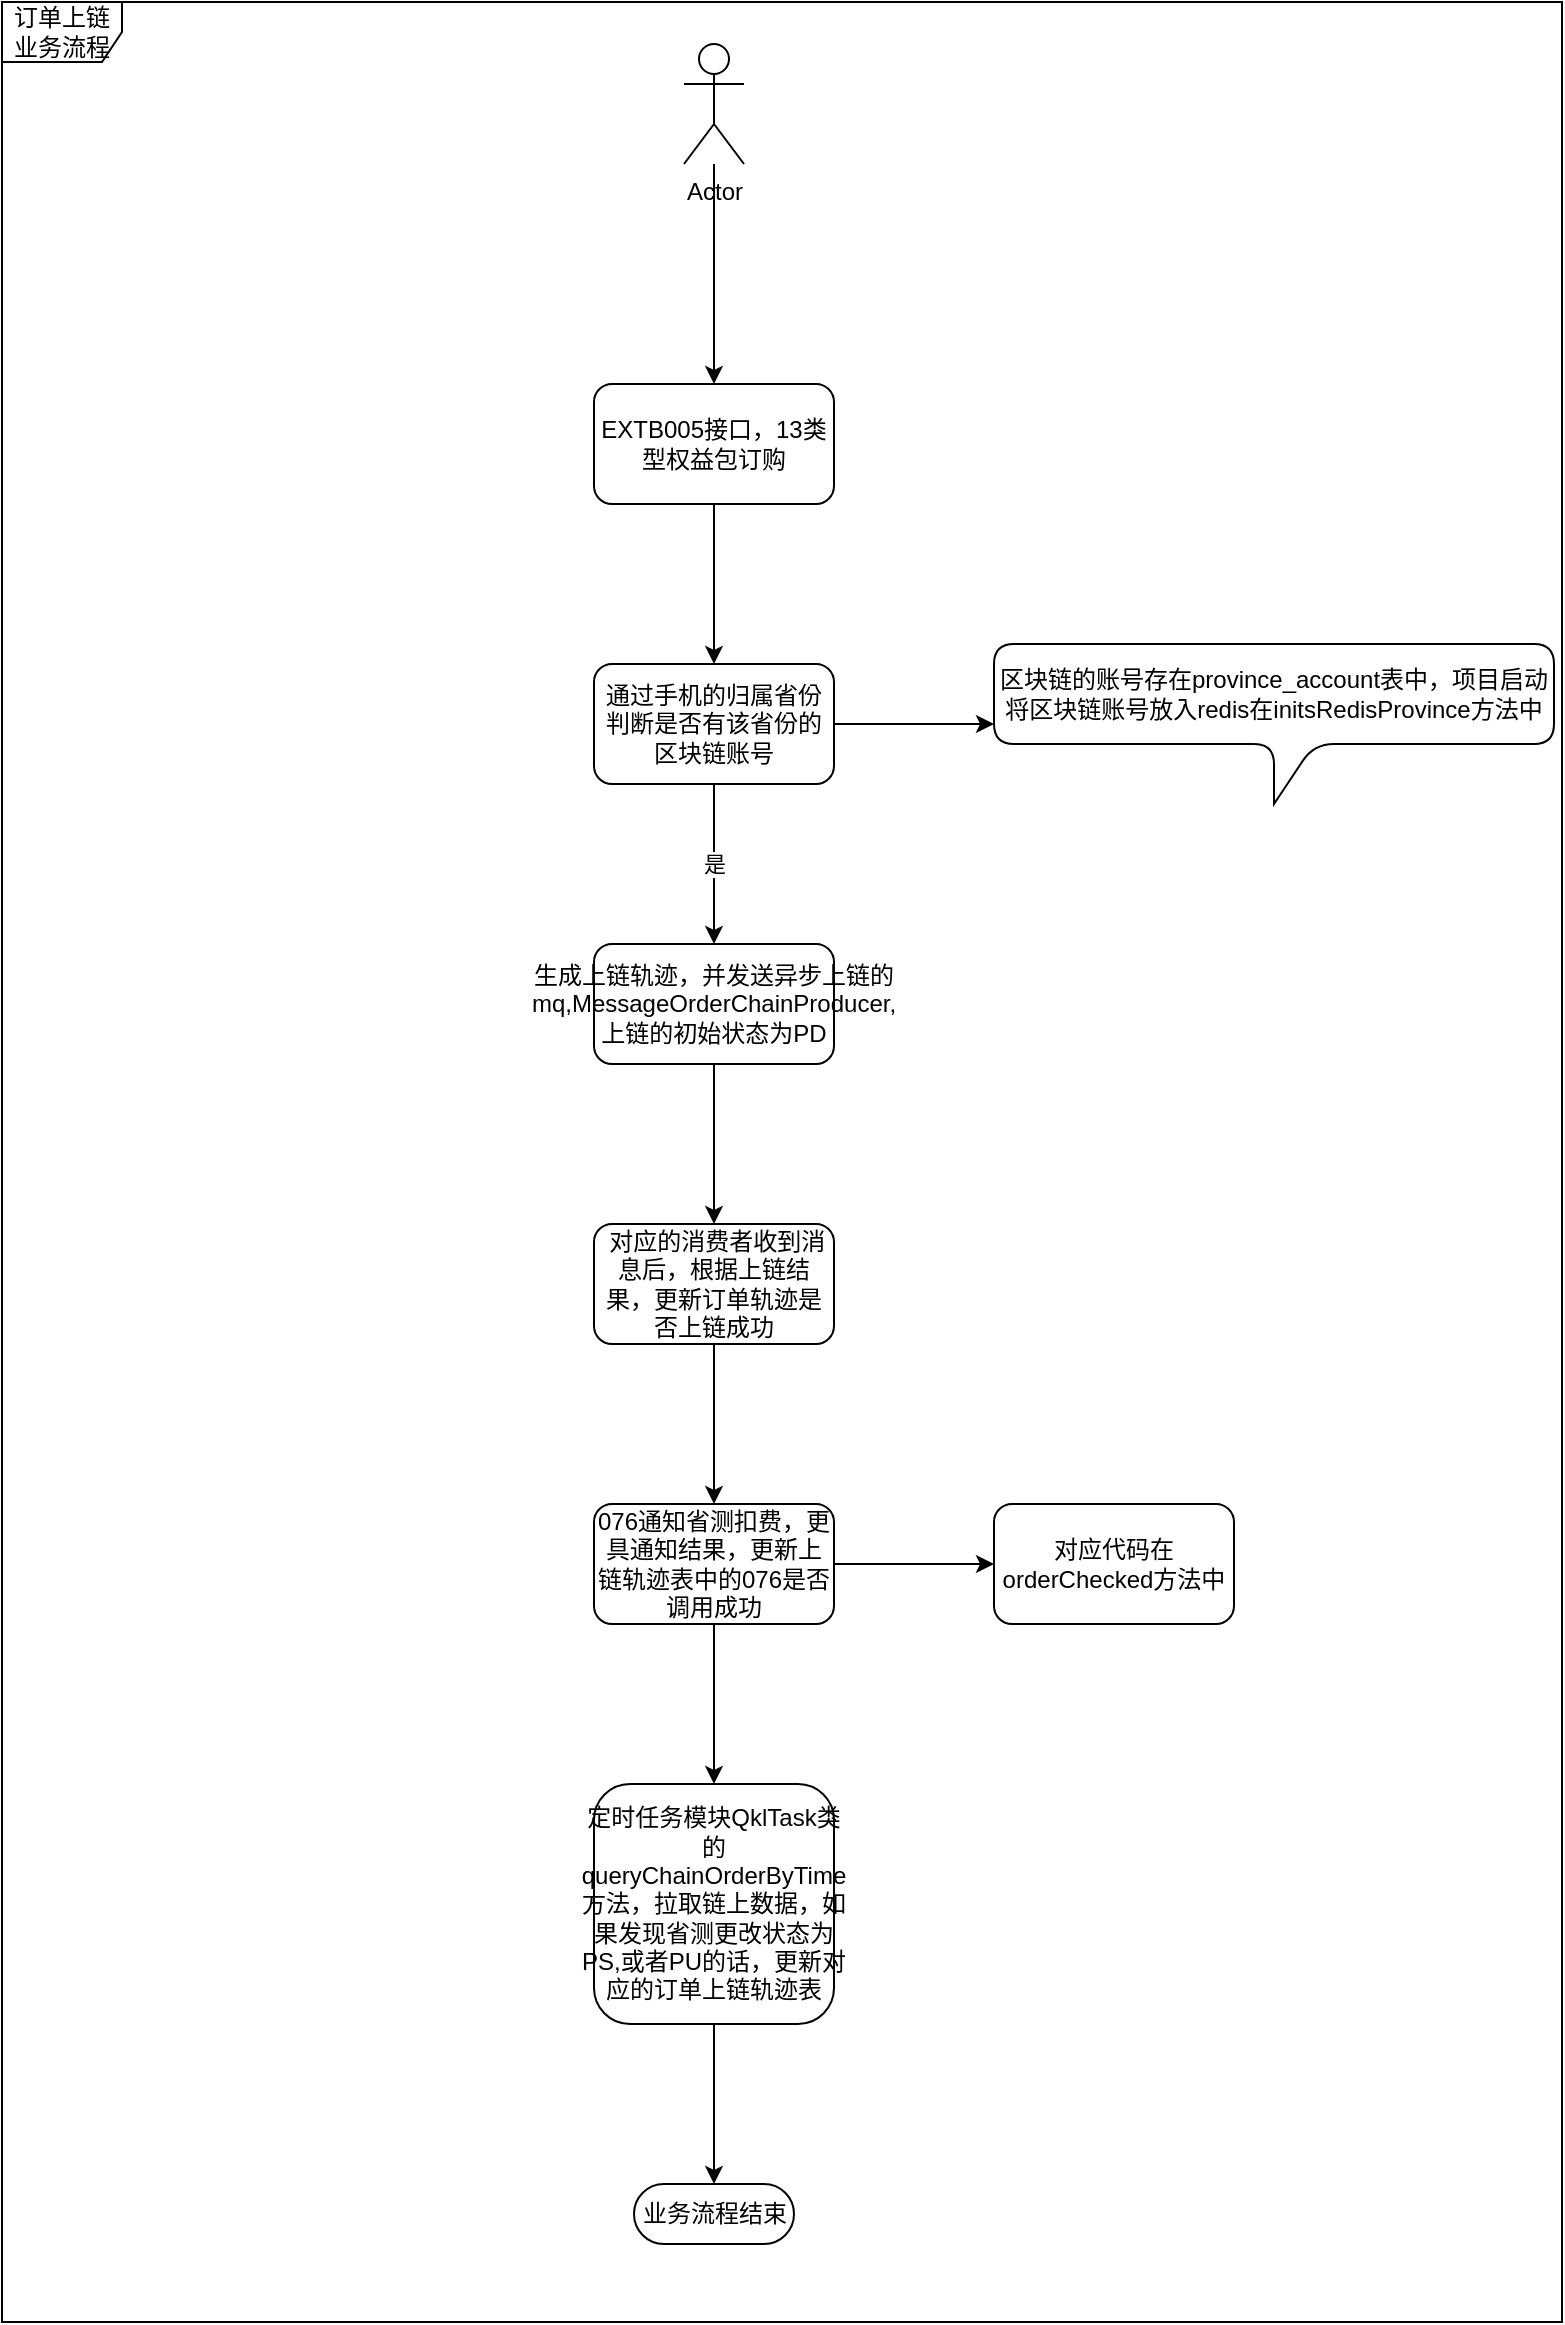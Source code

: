 <mxfile version="14.8.5" type="github">
  <diagram id="LIDO898XyXxkz2MdkQyp" name="Page-1">
    <mxGraphModel dx="1422" dy="762" grid="1" gridSize="10" guides="1" tooltips="1" connect="1" arrows="1" fold="1" page="1" pageScale="1" pageWidth="827" pageHeight="1169" math="0" shadow="0">
      <root>
        <mxCell id="0" />
        <mxCell id="1" parent="0" />
        <mxCell id="O8eED3kUHGsYUlFL-acu-30" value="订单上链业务流程" style="shape=umlFrame;whiteSpace=wrap;html=1;" vertex="1" parent="1">
          <mxGeometry x="24" y="9" width="780" height="1160" as="geometry" />
        </mxCell>
        <mxCell id="O8eED3kUHGsYUlFL-acu-4" style="edgeStyle=orthogonalEdgeStyle;rounded=0;orthogonalLoop=1;jettySize=auto;html=1;" edge="1" parent="1" source="O8eED3kUHGsYUlFL-acu-2" target="O8eED3kUHGsYUlFL-acu-3">
          <mxGeometry relative="1" as="geometry" />
        </mxCell>
        <mxCell id="O8eED3kUHGsYUlFL-acu-2" value="Actor" style="shape=umlActor;verticalLabelPosition=bottom;verticalAlign=top;html=1;outlineConnect=0;" vertex="1" parent="1">
          <mxGeometry x="365" y="30" width="30" height="60" as="geometry" />
        </mxCell>
        <mxCell id="O8eED3kUHGsYUlFL-acu-6" value="" style="edgeStyle=orthogonalEdgeStyle;rounded=0;orthogonalLoop=1;jettySize=auto;html=1;" edge="1" parent="1" source="O8eED3kUHGsYUlFL-acu-3" target="O8eED3kUHGsYUlFL-acu-5">
          <mxGeometry relative="1" as="geometry" />
        </mxCell>
        <mxCell id="O8eED3kUHGsYUlFL-acu-3" value="EXTB005接口，13类型权益包订购" style="rounded=1;whiteSpace=wrap;html=1;" vertex="1" parent="1">
          <mxGeometry x="320" y="200" width="120" height="60" as="geometry" />
        </mxCell>
        <mxCell id="O8eED3kUHGsYUlFL-acu-14" value="" style="edgeStyle=orthogonalEdgeStyle;rounded=0;orthogonalLoop=1;jettySize=auto;html=1;" edge="1" parent="1" source="O8eED3kUHGsYUlFL-acu-5" target="O8eED3kUHGsYUlFL-acu-13">
          <mxGeometry relative="1" as="geometry" />
        </mxCell>
        <mxCell id="O8eED3kUHGsYUlFL-acu-16" value="是" style="edgeStyle=orthogonalEdgeStyle;rounded=0;orthogonalLoop=1;jettySize=auto;html=1;" edge="1" parent="1" source="O8eED3kUHGsYUlFL-acu-5" target="O8eED3kUHGsYUlFL-acu-15">
          <mxGeometry relative="1" as="geometry" />
        </mxCell>
        <mxCell id="O8eED3kUHGsYUlFL-acu-5" value="通过手机的归属省份判断是否有该省份的区块链账号" style="whiteSpace=wrap;html=1;rounded=1;" vertex="1" parent="1">
          <mxGeometry x="320" y="340" width="120" height="60" as="geometry" />
        </mxCell>
        <mxCell id="O8eED3kUHGsYUlFL-acu-13" value="区块链的账号存在province_account表中，项目启动将区块链账号放入redis在initsRedisProvince方法中" style="shape=callout;rounded=1;whiteSpace=wrap;html=1;perimeter=calloutPerimeter;" vertex="1" parent="1">
          <mxGeometry x="520" y="330" width="280" height="80" as="geometry" />
        </mxCell>
        <mxCell id="O8eED3kUHGsYUlFL-acu-18" value="" style="edgeStyle=orthogonalEdgeStyle;rounded=0;orthogonalLoop=1;jettySize=auto;html=1;" edge="1" parent="1" source="O8eED3kUHGsYUlFL-acu-15" target="O8eED3kUHGsYUlFL-acu-17">
          <mxGeometry relative="1" as="geometry" />
        </mxCell>
        <mxCell id="O8eED3kUHGsYUlFL-acu-15" value="生成上链轨迹，并发送异步上链的mq,MessageOrderChainProducer,上链的初始状态为PD" style="whiteSpace=wrap;html=1;rounded=1;" vertex="1" parent="1">
          <mxGeometry x="320" y="480" width="120" height="60" as="geometry" />
        </mxCell>
        <mxCell id="O8eED3kUHGsYUlFL-acu-20" value="" style="edgeStyle=orthogonalEdgeStyle;rounded=0;orthogonalLoop=1;jettySize=auto;html=1;" edge="1" parent="1" source="O8eED3kUHGsYUlFL-acu-17" target="O8eED3kUHGsYUlFL-acu-19">
          <mxGeometry relative="1" as="geometry" />
        </mxCell>
        <mxCell id="O8eED3kUHGsYUlFL-acu-17" value="&amp;nbsp;对应的消费者收到消息后，根据上链结果，更新订单轨迹是否上链成功" style="whiteSpace=wrap;html=1;rounded=1;" vertex="1" parent="1">
          <mxGeometry x="320" y="620" width="120" height="60" as="geometry" />
        </mxCell>
        <mxCell id="O8eED3kUHGsYUlFL-acu-22" value="" style="edgeStyle=orthogonalEdgeStyle;rounded=0;orthogonalLoop=1;jettySize=auto;html=1;" edge="1" parent="1" source="O8eED3kUHGsYUlFL-acu-19" target="O8eED3kUHGsYUlFL-acu-21">
          <mxGeometry relative="1" as="geometry" />
        </mxCell>
        <mxCell id="O8eED3kUHGsYUlFL-acu-24" value="" style="edgeStyle=orthogonalEdgeStyle;rounded=0;orthogonalLoop=1;jettySize=auto;html=1;" edge="1" parent="1" source="O8eED3kUHGsYUlFL-acu-19" target="O8eED3kUHGsYUlFL-acu-23">
          <mxGeometry relative="1" as="geometry" />
        </mxCell>
        <mxCell id="O8eED3kUHGsYUlFL-acu-19" value="076通知省测扣费，更具通知结果，更新上链轨迹表中的076是否调用成功" style="whiteSpace=wrap;html=1;rounded=1;" vertex="1" parent="1">
          <mxGeometry x="320" y="760" width="120" height="60" as="geometry" />
        </mxCell>
        <mxCell id="O8eED3kUHGsYUlFL-acu-21" value="对应代码在orderChecked方法中" style="whiteSpace=wrap;html=1;rounded=1;" vertex="1" parent="1">
          <mxGeometry x="520" y="760" width="120" height="60" as="geometry" />
        </mxCell>
        <mxCell id="O8eED3kUHGsYUlFL-acu-28" style="edgeStyle=orthogonalEdgeStyle;rounded=0;orthogonalLoop=1;jettySize=auto;html=1;" edge="1" parent="1" source="O8eED3kUHGsYUlFL-acu-23" target="O8eED3kUHGsYUlFL-acu-27">
          <mxGeometry relative="1" as="geometry" />
        </mxCell>
        <mxCell id="O8eED3kUHGsYUlFL-acu-23" value="定时任务模块QklTask类的queryChainOrderByTime方法，拉取链上数据，如果发现省测更改状态为PS,或者PU的话，更新对应的订单上链轨迹表" style="whiteSpace=wrap;html=1;rounded=1;" vertex="1" parent="1">
          <mxGeometry x="320" y="900" width="120" height="120" as="geometry" />
        </mxCell>
        <mxCell id="O8eED3kUHGsYUlFL-acu-27" value="业务流程结束" style="html=1;dashed=0;whitespace=wrap;shape=mxgraph.dfd.start" vertex="1" parent="1">
          <mxGeometry x="340" y="1100" width="80" height="30" as="geometry" />
        </mxCell>
      </root>
    </mxGraphModel>
  </diagram>
</mxfile>

